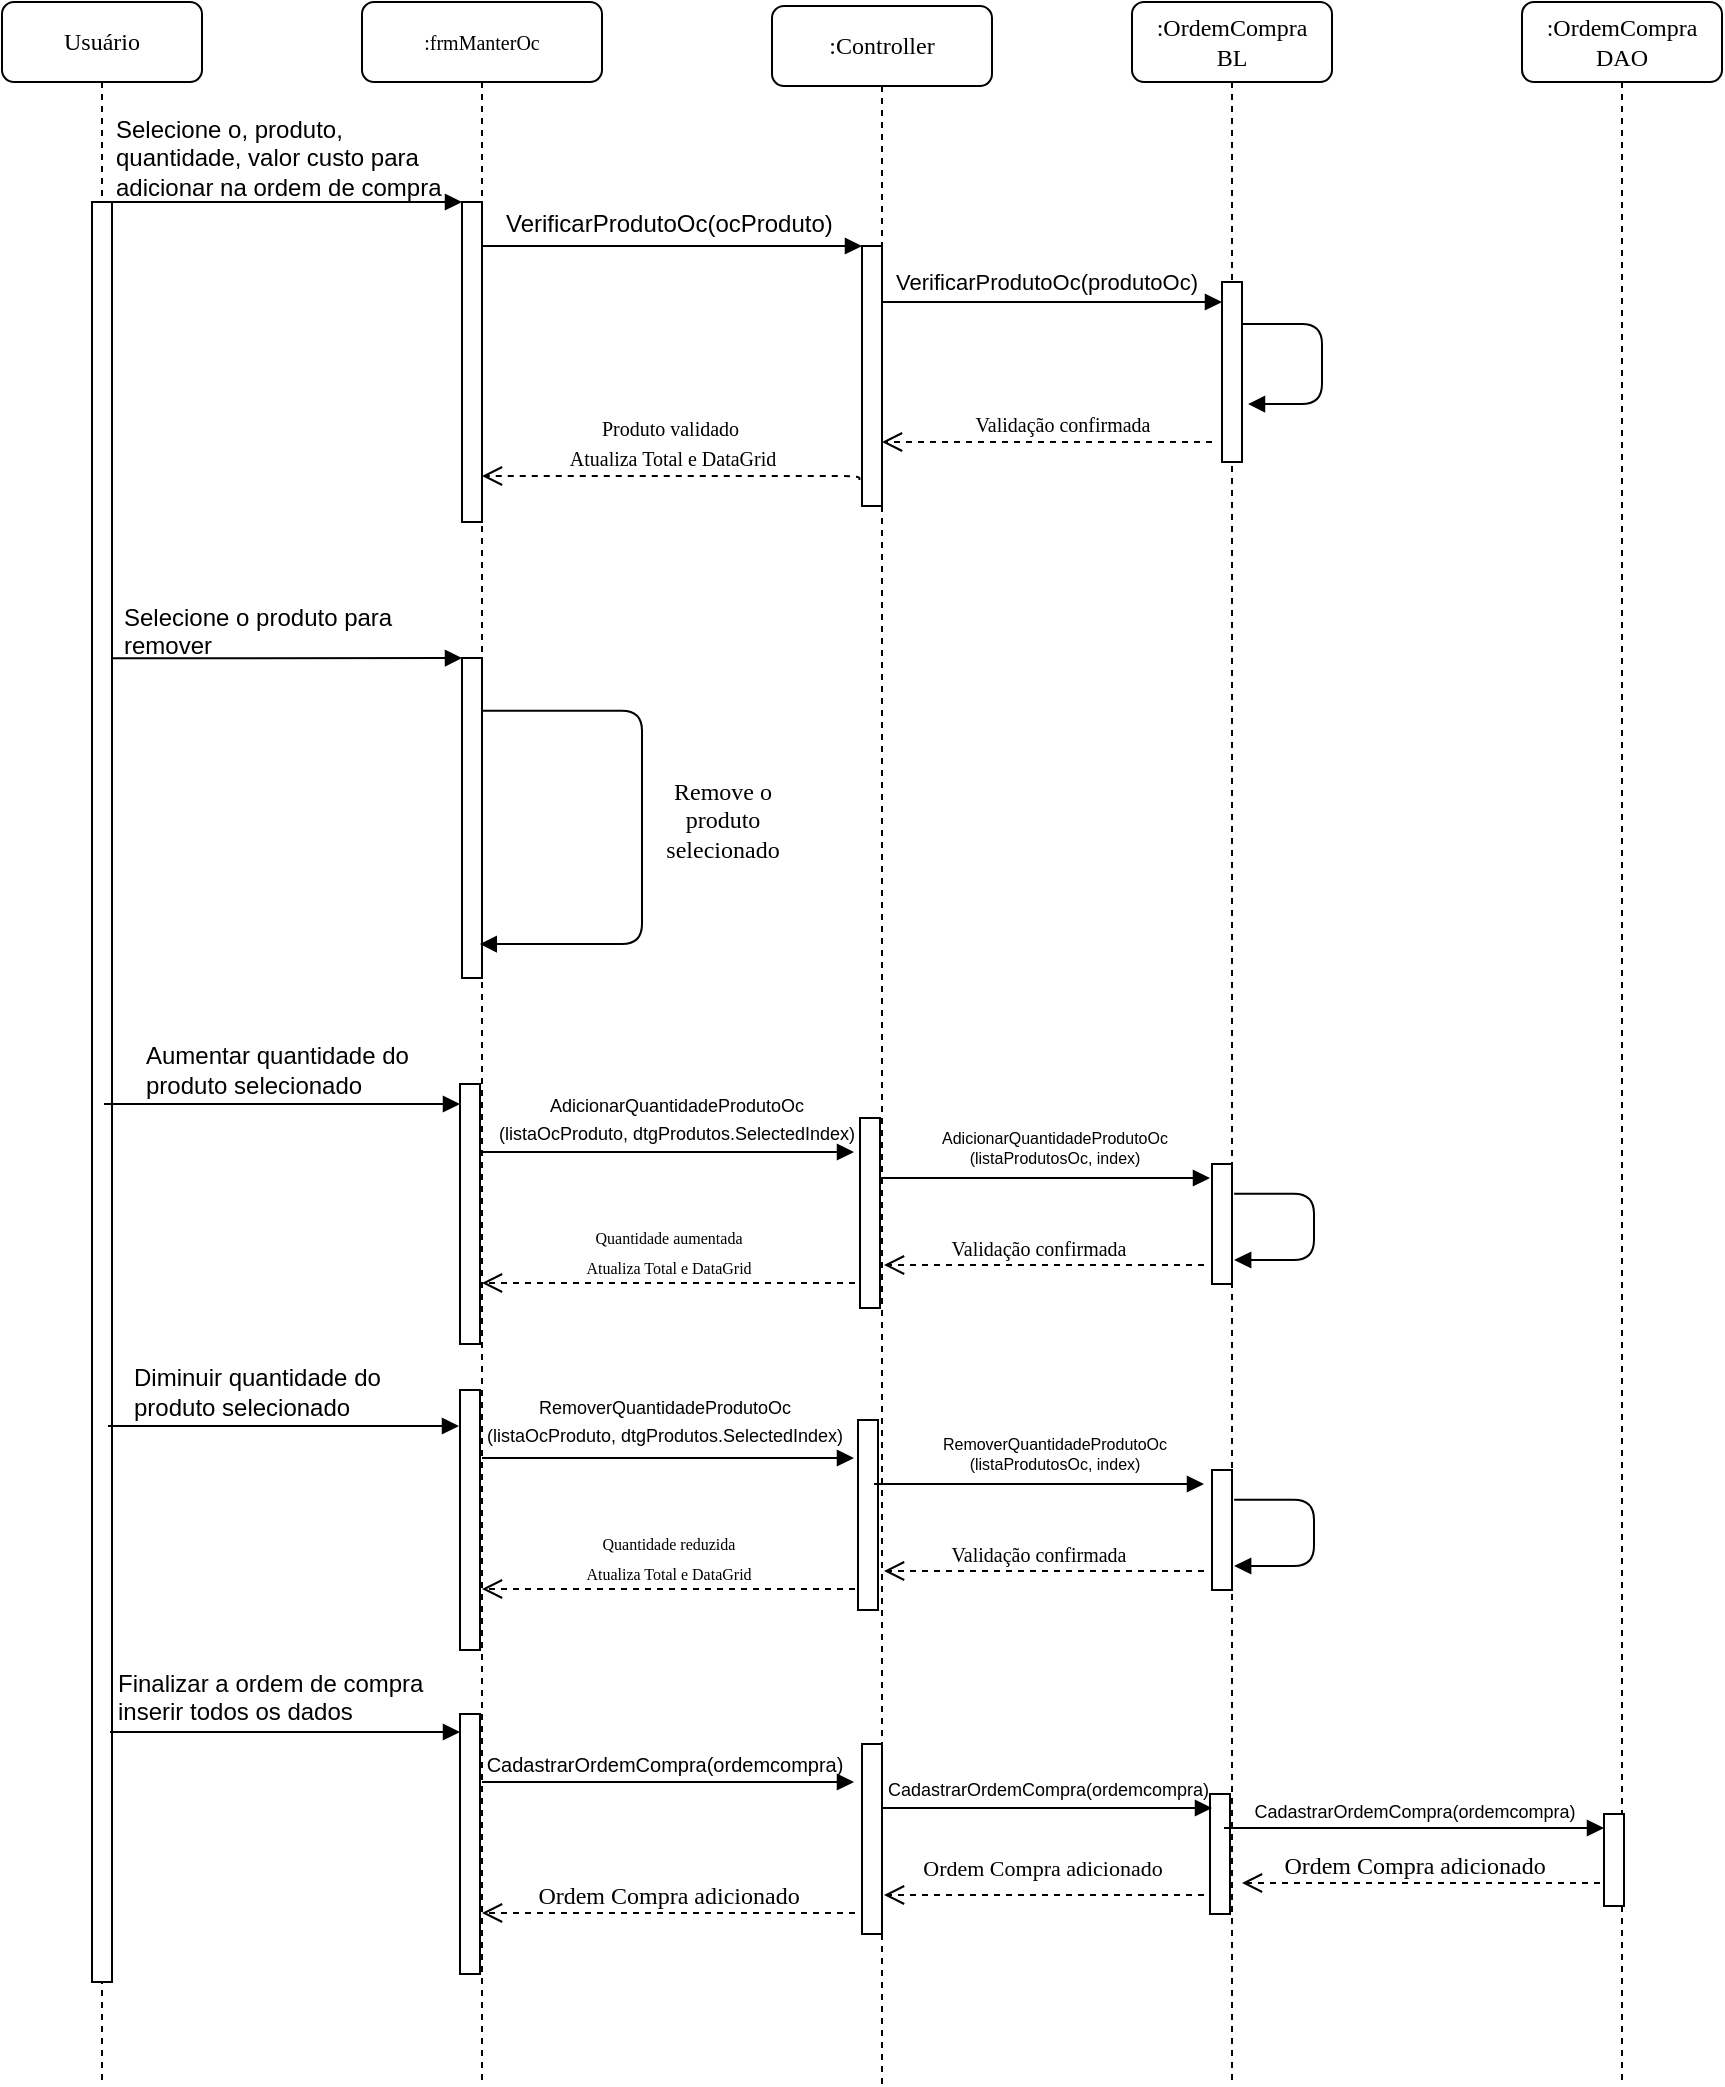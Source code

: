 <mxfile version="12.3.2" pages="1"><diagram name="Page-1" id="13e1069c-82ec-6db2-03f1-153e76fe0fe0"><mxGraphModel dx="1422" dy="846" grid="1" gridSize="10" guides="1" tooltips="1" connect="1" arrows="1" fold="1" page="1" pageScale="1" pageWidth="1100" pageHeight="850" background="#ffffff" math="0" shadow="0"><root><mxCell id="0"/><mxCell id="1" parent="0"/><mxCell id="7baba1c4bc27f4b0-2" value="&lt;font style=&quot;font-size: 10px&quot;&gt;:frmManterOc&lt;/font&gt;" style="shape=umlLifeline;perimeter=lifelinePerimeter;whiteSpace=wrap;html=1;container=1;collapsible=0;recursiveResize=0;outlineConnect=0;rounded=1;shadow=0;comic=0;labelBackgroundColor=none;strokeColor=#000000;strokeWidth=1;fillColor=#FFFFFF;fontFamily=Verdana;fontSize=12;fontColor=#000000;align=center;" parent="1" vertex="1"><mxGeometry x="260" y="39" width="120" height="1041" as="geometry"/></mxCell><mxCell id="7baba1c4bc27f4b0-10" value="" style="html=1;points=[];perimeter=orthogonalPerimeter;rounded=0;shadow=0;comic=0;labelBackgroundColor=none;strokeColor=#000000;strokeWidth=1;fillColor=#FFFFFF;fontFamily=Verdana;fontSize=12;fontColor=#000000;align=center;" parent="7baba1c4bc27f4b0-2" vertex="1"><mxGeometry x="50" y="100" width="10" height="160" as="geometry"/></mxCell><mxCell id="7baba1c4bc27f4b0-3" value=":Controller" style="shape=umlLifeline;perimeter=lifelinePerimeter;whiteSpace=wrap;html=1;container=1;collapsible=0;recursiveResize=0;outlineConnect=0;rounded=1;shadow=0;comic=0;labelBackgroundColor=none;strokeColor=#000000;strokeWidth=1;fillColor=#FFFFFF;fontFamily=Verdana;fontSize=12;fontColor=#000000;align=center;" parent="1" vertex="1"><mxGeometry x="465" y="41" width="110" height="1039" as="geometry"/></mxCell><mxCell id="7baba1c4bc27f4b0-13" value="" style="html=1;points=[];perimeter=orthogonalPerimeter;rounded=0;shadow=0;comic=0;labelBackgroundColor=none;strokeColor=#000000;strokeWidth=1;fillColor=#FFFFFF;fontFamily=Verdana;fontSize=12;fontColor=#000000;align=center;" parent="7baba1c4bc27f4b0-3" vertex="1"><mxGeometry x="45" y="120" width="10" height="130" as="geometry"/></mxCell><mxCell id="RoTzhJJw-C5BGX7JQ9Yz-21" value="" style="html=1;points=[];perimeter=orthogonalPerimeter;rounded=0;shadow=0;comic=0;labelBackgroundColor=none;strokeColor=#000000;strokeWidth=1;fillColor=#FFFFFF;fontFamily=Verdana;fontSize=12;fontColor=#000000;align=center;" parent="7baba1c4bc27f4b0-3" vertex="1"><mxGeometry x="44" y="556" width="10" height="95" as="geometry"/></mxCell><mxCell id="B5euFMMYsJQ5f6H9fYur-5" value="" style="html=1;points=[];perimeter=orthogonalPerimeter;rounded=0;shadow=0;comic=0;labelBackgroundColor=none;strokeColor=#000000;strokeWidth=1;fillColor=#FFFFFF;fontFamily=Verdana;fontSize=12;fontColor=#000000;align=center;" parent="7baba1c4bc27f4b0-3" vertex="1"><mxGeometry x="43" y="707" width="10" height="95" as="geometry"/></mxCell><mxCell id="B5euFMMYsJQ5f6H9fYur-6" value="" style="html=1;points=[];perimeter=orthogonalPerimeter;rounded=0;shadow=0;comic=0;labelBackgroundColor=none;strokeColor=#000000;strokeWidth=1;fillColor=#FFFFFF;fontFamily=Verdana;fontSize=12;fontColor=#000000;align=center;" parent="7baba1c4bc27f4b0-3" vertex="1"><mxGeometry x="220" y="732" width="10" height="60" as="geometry"/></mxCell><mxCell id="B5euFMMYsJQ5f6H9fYur-7" value="" style="html=1;verticalAlign=bottom;endArrow=block;labelBackgroundColor=none;fontFamily=Verdana;fontSize=12;edgeStyle=elbowEdgeStyle;elbow=vertical;entryX=1.107;entryY=0.8;entryDx=0;entryDy=0;entryPerimeter=0;exitX=1.107;exitY=0.248;exitDx=0;exitDy=0;exitPerimeter=0;" parent="7baba1c4bc27f4b0-3" source="B5euFMMYsJQ5f6H9fYur-6" target="B5euFMMYsJQ5f6H9fYur-6" edge="1"><mxGeometry x="0.308" y="10" relative="1" as="geometry"><mxPoint x="-384" y="708" as="sourcePoint"/><mxPoint x="-380.862" y="747.759" as="targetPoint"/><Array as="points"><mxPoint x="271" y="762"/><mxPoint x="321" y="787"/><mxPoint x="351" y="747"/><mxPoint x="306" y="786"/><mxPoint x="326" y="736"/></Array><mxPoint as="offset"/></mxGeometry></mxCell><mxCell id="B5euFMMYsJQ5f6H9fYur-8" value="" style="html=1;points=[];perimeter=orthogonalPerimeter;rounded=0;shadow=0;comic=0;labelBackgroundColor=none;strokeColor=#000000;strokeWidth=1;fillColor=#FFFFFF;fontFamily=Verdana;fontSize=12;fontColor=#000000;align=center;" parent="7baba1c4bc27f4b0-3" vertex="1"><mxGeometry x="-156" y="692" width="10" height="130" as="geometry"/></mxCell><mxCell id="B5euFMMYsJQ5f6H9fYur-10" value="" style="html=1;verticalAlign=bottom;endArrow=block;labelBackgroundColor=none;fontFamily=Verdana;fontSize=12;edgeStyle=elbowEdgeStyle;elbow=vertical;" parent="7baba1c4bc27f4b0-3" edge="1"><mxGeometry relative="1" as="geometry"><mxPoint x="-145" y="726" as="sourcePoint"/><mxPoint x="41" y="726" as="targetPoint"/></mxGeometry></mxCell><mxCell id="B5euFMMYsJQ5f6H9fYur-11" value="" style="html=1;verticalAlign=bottom;endArrow=block;labelBackgroundColor=none;fontFamily=Verdana;fontSize=12;edgeStyle=elbowEdgeStyle;elbow=vertical;" parent="7baba1c4bc27f4b0-3" edge="1"><mxGeometry relative="1" as="geometry"><mxPoint x="51" y="739" as="sourcePoint"/><mxPoint x="216" y="739" as="targetPoint"/></mxGeometry></mxCell><mxCell id="B5euFMMYsJQ5f6H9fYur-12" value="RemoverQuantidadeProdutoOc&lt;br&gt;(listaProdutosOc, index)" style="text;html=1;resizable=0;points=[];autosize=1;align=center;verticalAlign=top;spacingTop=-4;fontSize=8;" parent="7baba1c4bc27f4b0-3" vertex="1"><mxGeometry x="76" y="712" width="130" height="20" as="geometry"/></mxCell><mxCell id="B5euFMMYsJQ5f6H9fYur-13" value="&lt;span style=&quot;font-size: 10px&quot;&gt;Validação confirmada&lt;/span&gt;" style="html=1;verticalAlign=bottom;endArrow=open;dashed=1;endSize=8;labelBackgroundColor=none;fontFamily=Verdana;fontSize=12;edgeStyle=elbowEdgeStyle;elbow=vertical;" parent="7baba1c4bc27f4b0-3" edge="1"><mxGeometry x="0.043" relative="1" as="geometry"><mxPoint x="56" y="783" as="targetPoint"/><Array as="points"><mxPoint x="178" y="782.5"/></Array><mxPoint x="216" y="782.5" as="sourcePoint"/><mxPoint as="offset"/></mxGeometry></mxCell><mxCell id="B5euFMMYsJQ5f6H9fYur-14" value="&lt;span style=&quot;font-size: 8px&quot;&gt;Quantidade reduzida&lt;/span&gt;&lt;br style=&quot;font-size: 8px&quot;&gt;&lt;span style=&quot;font-size: 8px&quot;&gt;Atualiza Total e DataGrid&lt;/span&gt;" style="html=1;verticalAlign=bottom;endArrow=open;dashed=1;endSize=8;labelBackgroundColor=none;fontFamily=Verdana;fontSize=12;edgeStyle=elbowEdgeStyle;elbow=vertical;" parent="7baba1c4bc27f4b0-3" edge="1"><mxGeometry relative="1" as="geometry"><mxPoint x="-145" y="792" as="targetPoint"/><Array as="points"><mxPoint x="25.5" y="791.5"/><mxPoint x="45.5" y="830.5"/></Array><mxPoint x="41.5" y="791.5" as="sourcePoint"/></mxGeometry></mxCell><mxCell id="7baba1c4bc27f4b0-4" value=":OrdemCompra&lt;br&gt;BL" style="shape=umlLifeline;perimeter=lifelinePerimeter;whiteSpace=wrap;html=1;container=1;collapsible=0;recursiveResize=0;outlineConnect=0;rounded=1;shadow=0;comic=0;labelBackgroundColor=none;strokeColor=#000000;strokeWidth=1;fillColor=#FFFFFF;fontFamily=Verdana;fontSize=12;fontColor=#000000;align=center;" parent="1" vertex="1"><mxGeometry x="645" y="39" width="100" height="1041" as="geometry"/></mxCell><mxCell id="7baba1c4bc27f4b0-16" value="" style="html=1;points=[];perimeter=orthogonalPerimeter;rounded=0;shadow=0;comic=0;labelBackgroundColor=none;strokeColor=#000000;strokeWidth=1;fillColor=#FFFFFF;fontFamily=Verdana;fontSize=12;fontColor=#000000;align=center;" parent="7baba1c4bc27f4b0-4" vertex="1"><mxGeometry x="45" y="140" width="10" height="90" as="geometry"/></mxCell><mxCell id="RoTzhJJw-C5BGX7JQ9Yz-22" value="" style="html=1;points=[];perimeter=orthogonalPerimeter;rounded=0;shadow=0;comic=0;labelBackgroundColor=none;strokeColor=#000000;strokeWidth=1;fillColor=#FFFFFF;fontFamily=Verdana;fontSize=12;fontColor=#000000;align=center;" parent="7baba1c4bc27f4b0-4" vertex="1"><mxGeometry x="40" y="581" width="10" height="60" as="geometry"/></mxCell><mxCell id="7baba1c4bc27f4b0-20" value="" style="html=1;verticalAlign=bottom;endArrow=block;labelBackgroundColor=none;fontFamily=Verdana;fontSize=12;edgeStyle=elbowEdgeStyle;elbow=vertical;entryX=1.3;entryY=0.678;entryDx=0;entryDy=0;entryPerimeter=0;" parent="7baba1c4bc27f4b0-4" source="7baba1c4bc27f4b0-16" target="7baba1c4bc27f4b0-16" edge="1"><mxGeometry x="0.308" y="10" relative="1" as="geometry"><mxPoint x="60" y="150" as="sourcePoint"/><mxPoint x="105" y="211" as="targetPoint"/><Array as="points"><mxPoint x="95" y="161"/><mxPoint x="115" y="201"/><mxPoint x="145" y="161"/><mxPoint x="100" y="200"/><mxPoint x="120" y="150"/></Array><mxPoint as="offset"/></mxGeometry></mxCell><mxCell id="B5euFMMYsJQ5f6H9fYur-4" value="" style="html=1;verticalAlign=bottom;endArrow=block;labelBackgroundColor=none;fontFamily=Verdana;fontSize=12;edgeStyle=elbowEdgeStyle;elbow=vertical;entryX=1.107;entryY=0.8;entryDx=0;entryDy=0;entryPerimeter=0;exitX=1.107;exitY=0.248;exitDx=0;exitDy=0;exitPerimeter=0;" parent="7baba1c4bc27f4b0-4" source="RoTzhJJw-C5BGX7JQ9Yz-22" target="RoTzhJJw-C5BGX7JQ9Yz-22" edge="1"><mxGeometry x="0.308" y="10" relative="1" as="geometry"><mxPoint x="81" y="596" as="sourcePoint"/><mxPoint x="84.138" y="635.759" as="targetPoint"/><Array as="points"><mxPoint x="91" y="611"/><mxPoint x="141" y="636"/><mxPoint x="171" y="596"/><mxPoint x="126" y="635"/><mxPoint x="146" y="585"/></Array><mxPoint as="offset"/></mxGeometry></mxCell><mxCell id="7baba1c4bc27f4b0-5" value=":OrdemCompra&lt;br&gt;DAO" style="shape=umlLifeline;perimeter=lifelinePerimeter;whiteSpace=wrap;html=1;container=1;collapsible=0;recursiveResize=0;outlineConnect=0;rounded=1;shadow=0;comic=0;labelBackgroundColor=none;strokeColor=#000000;strokeWidth=1;fillColor=#FFFFFF;fontFamily=Verdana;fontSize=12;fontColor=#000000;align=center;" parent="1" vertex="1"><mxGeometry x="840" y="39" width="100" height="1041" as="geometry"/></mxCell><mxCell id="7baba1c4bc27f4b0-8" value="Usuário" style="shape=umlLifeline;perimeter=lifelinePerimeter;whiteSpace=wrap;html=1;container=1;collapsible=0;recursiveResize=0;outlineConnect=0;rounded=1;shadow=0;comic=0;labelBackgroundColor=none;strokeColor=#000000;strokeWidth=1;fillColor=#FFFFFF;fontFamily=Verdana;fontSize=12;fontColor=#000000;align=center;" parent="1" vertex="1"><mxGeometry x="80" y="39" width="100" height="1041" as="geometry"/></mxCell><mxCell id="7baba1c4bc27f4b0-9" value="" style="html=1;points=[];perimeter=orthogonalPerimeter;rounded=0;shadow=0;comic=0;labelBackgroundColor=none;strokeColor=#000000;strokeWidth=1;fillColor=#FFFFFF;fontFamily=Verdana;fontSize=12;fontColor=#000000;align=center;" parent="7baba1c4bc27f4b0-8" vertex="1"><mxGeometry x="45" y="100" width="10" height="890" as="geometry"/></mxCell><mxCell id="7baba1c4bc27f4b0-17" value="" style="html=1;verticalAlign=bottom;endArrow=block;labelBackgroundColor=none;fontFamily=Verdana;fontSize=12;edgeStyle=elbowEdgeStyle;elbow=vertical;" parent="1" source="7baba1c4bc27f4b0-13" target="7baba1c4bc27f4b0-16" edge="1"><mxGeometry relative="1" as="geometry"><mxPoint x="565" y="179" as="sourcePoint"/><Array as="points"><mxPoint x="575" y="189"/><mxPoint x="605" y="199"/><mxPoint x="515" y="179"/></Array></mxGeometry></mxCell><mxCell id="7baba1c4bc27f4b0-11" value="" style="html=1;verticalAlign=bottom;endArrow=block;entryX=0;entryY=0;labelBackgroundColor=none;fontFamily=Verdana;fontSize=12;edgeStyle=elbowEdgeStyle;elbow=vertical;" parent="1" source="7baba1c4bc27f4b0-9" target="7baba1c4bc27f4b0-10" edge="1"><mxGeometry relative="1" as="geometry"><mxPoint x="275" y="149" as="sourcePoint"/></mxGeometry></mxCell><mxCell id="7baba1c4bc27f4b0-14" value="" style="html=1;verticalAlign=bottom;endArrow=block;entryX=0;entryY=0;labelBackgroundColor=none;fontFamily=Verdana;fontSize=12;edgeStyle=elbowEdgeStyle;elbow=vertical;" parent="1" source="7baba1c4bc27f4b0-10" target="7baba1c4bc27f4b0-13" edge="1"><mxGeometry relative="1" as="geometry"><mxPoint x="425" y="159" as="sourcePoint"/></mxGeometry></mxCell><mxCell id="RoTzhJJw-C5BGX7JQ9Yz-1" value="VerificarProdutoOc(ocProduto)" style="text;html=1;resizable=0;points=[];autosize=1;align=left;verticalAlign=top;spacingTop=-4;" parent="1" vertex="1"><mxGeometry x="330" y="140" width="180" height="20" as="geometry"/></mxCell><mxCell id="RoTzhJJw-C5BGX7JQ9Yz-5" value="Selecione o, produto,&lt;br&gt;quantidade, valor custo para&amp;nbsp;&lt;br&gt;adicionar na ordem de compra" style="text;html=1;resizable=0;points=[];autosize=1;align=left;verticalAlign=top;spacingTop=-4;" parent="1" vertex="1"><mxGeometry x="135" y="93" width="180" height="40" as="geometry"/></mxCell><mxCell id="RoTzhJJw-C5BGX7JQ9Yz-6" value="VerificarProdutoOc(produtoOc)" style="text;html=1;resizable=0;points=[];autosize=1;align=left;verticalAlign=top;spacingTop=-4;fontSize=11;" parent="1" vertex="1"><mxGeometry x="525" y="170" width="170" height="10" as="geometry"/></mxCell><mxCell id="RoTzhJJw-C5BGX7JQ9Yz-12" value="&lt;span style=&quot;font-size: 10px&quot;&gt;Validação confirmada&lt;/span&gt;" style="html=1;verticalAlign=bottom;endArrow=open;dashed=1;endSize=8;labelBackgroundColor=none;fontFamily=Verdana;fontSize=12;edgeStyle=elbowEdgeStyle;elbow=vertical;" parent="1" edge="1"><mxGeometry x="-0.091" relative="1" as="geometry"><mxPoint x="520" y="259" as="targetPoint"/><Array as="points"><mxPoint x="645" y="259"/><mxPoint x="665" y="269"/><mxPoint x="645" y="309"/><mxPoint x="675" y="269"/><mxPoint x="515" y="249"/></Array><mxPoint x="685" y="259" as="sourcePoint"/><mxPoint as="offset"/></mxGeometry></mxCell><mxCell id="RoTzhJJw-C5BGX7JQ9Yz-13" value="&lt;span style=&quot;font-size: 10px&quot;&gt;Produto validado&amp;nbsp;&lt;br&gt;Atualiza Total e DataGrid&lt;br&gt;&lt;/span&gt;" style="html=1;verticalAlign=bottom;endArrow=open;dashed=1;endSize=8;labelBackgroundColor=none;fontFamily=Verdana;fontSize=12;edgeStyle=elbowEdgeStyle;elbow=vertical;exitX=-0.129;exitY=0.9;exitDx=0;exitDy=0;exitPerimeter=0;" parent="1" source="7baba1c4bc27f4b0-13" target="7baba1c4bc27f4b0-10" edge="1"><mxGeometry relative="1" as="geometry"><mxPoint x="334" y="328" as="targetPoint"/><Array as="points"><mxPoint x="515" y="276"/><mxPoint x="515" y="328"/></Array><mxPoint x="511" y="289" as="sourcePoint"/></mxGeometry></mxCell><mxCell id="RoTzhJJw-C5BGX7JQ9Yz-14" value="" style="html=1;verticalAlign=bottom;endArrow=block;labelBackgroundColor=none;fontFamily=Verdana;fontSize=12;edgeStyle=elbowEdgeStyle;elbow=vertical;" parent="1" target="RoTzhJJw-C5BGX7JQ9Yz-16" edge="1"><mxGeometry relative="1" as="geometry"><mxPoint x="131" y="590" as="sourcePoint"/><mxPoint x="301" y="600" as="targetPoint"/><Array as="points"><mxPoint x="281" y="590"/></Array></mxGeometry></mxCell><mxCell id="RoTzhJJw-C5BGX7JQ9Yz-15" value="Aumentar quantidade do&amp;nbsp;&lt;br&gt;produto selecionado" style="text;html=1;resizable=0;points=[];autosize=1;align=left;verticalAlign=middle;spacingTop=-4;" parent="1" vertex="1"><mxGeometry x="150" y="560" width="150" height="30" as="geometry"/></mxCell><mxCell id="RoTzhJJw-C5BGX7JQ9Yz-16" value="" style="html=1;points=[];perimeter=orthogonalPerimeter;rounded=0;shadow=0;comic=0;labelBackgroundColor=none;strokeColor=#000000;strokeWidth=1;fillColor=#FFFFFF;fontFamily=Verdana;fontSize=12;fontColor=#000000;align=center;" parent="1" vertex="1"><mxGeometry x="309" y="580" width="10" height="130" as="geometry"/></mxCell><mxCell id="RoTzhJJw-C5BGX7JQ9Yz-24" value="&lt;font style=&quot;font-size: 9px&quot;&gt;AdicionarQuantidadeProdutoOc&lt;br&gt;(listaOcProduto, dtgProdutos.SelectedIndex)&lt;/font&gt;" style="text;html=1;resizable=0;points=[];autosize=1;align=center;verticalAlign=top;spacingTop=-4;" parent="1" vertex="1"><mxGeometry x="322" y="580" width="190" height="30" as="geometry"/></mxCell><mxCell id="RoTzhJJw-C5BGX7JQ9Yz-25" value="" style="html=1;verticalAlign=bottom;endArrow=block;labelBackgroundColor=none;fontFamily=Verdana;fontSize=12;edgeStyle=elbowEdgeStyle;elbow=vertical;" parent="1" edge="1"><mxGeometry relative="1" as="geometry"><mxPoint x="320" y="614" as="sourcePoint"/><mxPoint x="506" y="614" as="targetPoint"/></mxGeometry></mxCell><mxCell id="RoTzhJJw-C5BGX7JQ9Yz-26" value="" style="html=1;verticalAlign=bottom;endArrow=block;labelBackgroundColor=none;fontFamily=Verdana;fontSize=12;edgeStyle=elbowEdgeStyle;elbow=vertical;" parent="1" edge="1"><mxGeometry relative="1" as="geometry"><mxPoint x="519" y="627" as="sourcePoint"/><mxPoint x="684" y="627" as="targetPoint"/></mxGeometry></mxCell><mxCell id="RoTzhJJw-C5BGX7JQ9Yz-27" value="&lt;span style=&quot;font-size: 8px&quot;&gt;AdicionarQuantidadeProdutoOc&lt;/span&gt;&lt;br style=&quot;font-size: 8px&quot;&gt;(listaProdutosOc, index)" style="text;html=1;resizable=0;points=[];autosize=1;align=center;verticalAlign=top;spacingTop=-4;fontSize=8;" parent="1" vertex="1"><mxGeometry x="541" y="600" width="130" height="20" as="geometry"/></mxCell><mxCell id="RoTzhJJw-C5BGX7JQ9Yz-33" value="&lt;span style=&quot;font-size: 10px&quot;&gt;Validação confirmada&lt;/span&gt;" style="html=1;verticalAlign=bottom;endArrow=open;dashed=1;endSize=8;labelBackgroundColor=none;fontFamily=Verdana;fontSize=12;edgeStyle=elbowEdgeStyle;elbow=vertical;" parent="1" edge="1"><mxGeometry x="0.043" relative="1" as="geometry"><mxPoint x="521" y="671" as="targetPoint"/><Array as="points"><mxPoint x="643" y="670.5"/></Array><mxPoint x="681" y="670.5" as="sourcePoint"/><mxPoint as="offset"/></mxGeometry></mxCell><mxCell id="RoTzhJJw-C5BGX7JQ9Yz-35" value="&lt;span style=&quot;font-size: 8px&quot;&gt;Quantidade aumentada&lt;/span&gt;&lt;br style=&quot;font-size: 8px&quot;&gt;&lt;span style=&quot;font-size: 8px&quot;&gt;Atualiza Total e DataGrid&lt;/span&gt;" style="html=1;verticalAlign=bottom;endArrow=open;dashed=1;endSize=8;labelBackgroundColor=none;fontFamily=Verdana;fontSize=12;edgeStyle=elbowEdgeStyle;elbow=vertical;" parent="1" edge="1"><mxGeometry relative="1" as="geometry"><mxPoint x="320" y="680" as="targetPoint"/><Array as="points"><mxPoint x="490.5" y="679.5"/><mxPoint x="510.5" y="718.5"/></Array><mxPoint x="506.5" y="679.5" as="sourcePoint"/></mxGeometry></mxCell><mxCell id="RoTzhJJw-C5BGX7JQ9Yz-68" value="" style="html=1;points=[];perimeter=orthogonalPerimeter;rounded=0;shadow=0;comic=0;labelBackgroundColor=none;strokeColor=#000000;strokeWidth=1;fillColor=#FFFFFF;fontFamily=Verdana;fontSize=12;fontColor=#000000;align=center;" parent="1" vertex="1"><mxGeometry x="510" y="910" width="10" height="95" as="geometry"/></mxCell><mxCell id="RoTzhJJw-C5BGX7JQ9Yz-69" value="" style="html=1;points=[];perimeter=orthogonalPerimeter;rounded=0;shadow=0;comic=0;labelBackgroundColor=none;strokeColor=#000000;strokeWidth=1;fillColor=#FFFFFF;fontFamily=Verdana;fontSize=12;fontColor=#000000;align=center;" parent="1" vertex="1"><mxGeometry x="684" y="935" width="10" height="60" as="geometry"/></mxCell><mxCell id="RoTzhJJw-C5BGX7JQ9Yz-70" value="" style="html=1;points=[];perimeter=orthogonalPerimeter;rounded=0;shadow=0;comic=0;labelBackgroundColor=none;strokeColor=#000000;strokeWidth=1;fillColor=#FFFFFF;fontFamily=Verdana;fontSize=12;fontColor=#000000;align=center;" parent="1" vertex="1"><mxGeometry x="881" y="945" width="10" height="46" as="geometry"/></mxCell><mxCell id="RoTzhJJw-C5BGX7JQ9Yz-71" value="" style="html=1;verticalAlign=bottom;endArrow=block;labelBackgroundColor=none;fontFamily=Verdana;fontSize=12;edgeStyle=elbowEdgeStyle;elbow=vertical;" parent="1" target="RoTzhJJw-C5BGX7JQ9Yz-73" edge="1"><mxGeometry relative="1" as="geometry"><mxPoint x="134" y="904" as="sourcePoint"/><mxPoint x="301" y="915" as="targetPoint"/><Array as="points"/></mxGeometry></mxCell><mxCell id="RoTzhJJw-C5BGX7JQ9Yz-72" value="Finalizar a ordem de compra&lt;br&gt;inserir todos os dados" style="text;html=1;resizable=0;points=[];autosize=1;align=left;verticalAlign=top;spacingTop=-4;" parent="1" vertex="1"><mxGeometry x="136" y="870" width="170" height="30" as="geometry"/></mxCell><mxCell id="RoTzhJJw-C5BGX7JQ9Yz-73" value="" style="html=1;points=[];perimeter=orthogonalPerimeter;rounded=0;shadow=0;comic=0;labelBackgroundColor=none;strokeColor=#000000;strokeWidth=1;fillColor=#FFFFFF;fontFamily=Verdana;fontSize=12;fontColor=#000000;align=center;" parent="1" vertex="1"><mxGeometry x="309" y="895" width="10" height="130" as="geometry"/></mxCell><mxCell id="RoTzhJJw-C5BGX7JQ9Yz-74" value="&lt;font style=&quot;font-size: 10px&quot;&gt;CadastrarOrdemCompra(ordemcompra)&lt;/font&gt;" style="text;html=1;resizable=0;points=[];autosize=1;align=center;verticalAlign=top;spacingTop=-4;" parent="1" vertex="1"><mxGeometry x="316" y="910" width="190" height="20" as="geometry"/></mxCell><mxCell id="RoTzhJJw-C5BGX7JQ9Yz-75" value="" style="html=1;verticalAlign=bottom;endArrow=block;entryX=0;entryY=0;labelBackgroundColor=none;fontFamily=Verdana;fontSize=12;edgeStyle=elbowEdgeStyle;elbow=vertical;" parent="1" edge="1"><mxGeometry relative="1" as="geometry"><mxPoint x="320" y="929" as="sourcePoint"/><mxPoint x="506" y="929" as="targetPoint"/></mxGeometry></mxCell><mxCell id="RoTzhJJw-C5BGX7JQ9Yz-76" value="" style="html=1;verticalAlign=bottom;endArrow=block;labelBackgroundColor=none;fontFamily=Verdana;fontSize=12;edgeStyle=elbowEdgeStyle;elbow=vertical;" parent="1" edge="1"><mxGeometry relative="1" as="geometry"><mxPoint x="520" y="942" as="sourcePoint"/><mxPoint x="685" y="942" as="targetPoint"/></mxGeometry></mxCell><mxCell id="RoTzhJJw-C5BGX7JQ9Yz-77" value="&lt;span style=&quot;text-align: center&quot;&gt;&lt;font style=&quot;font-size: 9px&quot;&gt;CadastrarOrdemCompra(ordemcompra)&lt;/font&gt;&lt;/span&gt;" style="text;html=1;resizable=0;points=[];autosize=1;align=left;verticalAlign=top;spacingTop=-4;" parent="1" vertex="1"><mxGeometry x="521" y="921.5" width="180" height="20" as="geometry"/></mxCell><mxCell id="RoTzhJJw-C5BGX7JQ9Yz-78" value="&lt;span style=&quot;font-size: 9px&quot;&gt;CadastrarOrdemCompra(ordemcompra)&lt;/span&gt;" style="text;html=1;resizable=0;points=[];autosize=1;align=center;verticalAlign=top;spacingTop=-4;" parent="1" vertex="1"><mxGeometry x="696" y="932.5" width="180" height="20" as="geometry"/></mxCell><mxCell id="RoTzhJJw-C5BGX7JQ9Yz-79" value="" style="html=1;verticalAlign=bottom;endArrow=block;labelBackgroundColor=none;fontFamily=Verdana;fontSize=12;edgeStyle=elbowEdgeStyle;elbow=vertical;" parent="1" edge="1"><mxGeometry x="0.308" y="10" relative="1" as="geometry"><mxPoint x="691" y="952" as="sourcePoint"/><mxPoint x="881.0" y="952" as="targetPoint"/><Array as="points"><mxPoint x="811" y="952"/><mxPoint x="741" y="972"/><mxPoint x="761" y="922"/></Array><mxPoint as="offset"/></mxGeometry></mxCell><mxCell id="RoTzhJJw-C5BGX7JQ9Yz-80" value="Ordem Compra adicionado" style="html=1;verticalAlign=bottom;endArrow=open;dashed=1;endSize=8;labelBackgroundColor=none;fontFamily=Verdana;fontSize=12;edgeStyle=elbowEdgeStyle;elbow=vertical;" parent="1" edge="1"><mxGeometry x="0.043" relative="1" as="geometry"><mxPoint x="700" y="980" as="targetPoint"/><Array as="points"><mxPoint x="841" y="979.5"/></Array><mxPoint x="879" y="979.5" as="sourcePoint"/><mxPoint as="offset"/></mxGeometry></mxCell><mxCell id="RoTzhJJw-C5BGX7JQ9Yz-81" value="&lt;font style=&quot;font-size: 11px&quot;&gt;Ordem Compra adicionado&lt;/font&gt;" style="html=1;verticalAlign=bottom;endArrow=open;dashed=1;endSize=8;labelBackgroundColor=none;fontFamily=Verdana;fontSize=12;edgeStyle=elbowEdgeStyle;elbow=vertical;" parent="1" edge="1"><mxGeometry x="0.009" y="-5" relative="1" as="geometry"><mxPoint x="521" y="986" as="targetPoint"/><Array as="points"><mxPoint x="643" y="985.5"/></Array><mxPoint x="681" y="985.5" as="sourcePoint"/><mxPoint as="offset"/></mxGeometry></mxCell><mxCell id="RoTzhJJw-C5BGX7JQ9Yz-82" value="Ordem Compra adicionado" style="html=1;verticalAlign=bottom;endArrow=open;dashed=1;endSize=8;labelBackgroundColor=none;fontFamily=Verdana;fontSize=12;edgeStyle=elbowEdgeStyle;elbow=vertical;" parent="1" edge="1"><mxGeometry relative="1" as="geometry"><mxPoint x="320" y="995" as="targetPoint"/><Array as="points"><mxPoint x="490.5" y="994.5"/><mxPoint x="510.5" y="1033.5"/></Array><mxPoint x="506.5" y="994.5" as="sourcePoint"/></mxGeometry></mxCell><mxCell id="B5euFMMYsJQ5f6H9fYur-25" value="Diminuir quantidade do&amp;nbsp;&lt;br&gt;produto selecionado" style="text;html=1;resizable=0;points=[];autosize=1;align=left;verticalAlign=middle;spacingTop=-4;" parent="1" vertex="1"><mxGeometry x="143.5" y="721" width="140" height="30" as="geometry"/></mxCell><mxCell id="B5euFMMYsJQ5f6H9fYur-26" value="" style="html=1;verticalAlign=bottom;endArrow=block;labelBackgroundColor=none;fontFamily=Verdana;fontSize=12;edgeStyle=elbowEdgeStyle;elbow=vertical;" parent="1" edge="1"><mxGeometry relative="1" as="geometry"><mxPoint x="133" y="751" as="sourcePoint"/><mxPoint x="308.5" y="751.0" as="targetPoint"/><Array as="points"><mxPoint x="283.5" y="751"/></Array></mxGeometry></mxCell><mxCell id="B5euFMMYsJQ5f6H9fYur-9" value="&lt;font style=&quot;font-size: 9px&quot;&gt;RemoverQuantidadeProdutoOc&lt;br&gt;(listaOcProduto, dtgProdutos.SelectedIndex)&lt;/font&gt;" style="text;html=1;resizable=0;points=[];autosize=1;align=center;verticalAlign=top;spacingTop=-4;" parent="1" vertex="1"><mxGeometry x="316" y="731" width="190" height="30" as="geometry"/></mxCell><mxCell id="B5euFMMYsJQ5f6H9fYur-28" value="" style="html=1;points=[];perimeter=orthogonalPerimeter;rounded=0;shadow=0;comic=0;labelBackgroundColor=none;strokeColor=#000000;strokeWidth=1;fillColor=#FFFFFF;fontFamily=Verdana;fontSize=12;fontColor=#000000;align=center;" parent="1" vertex="1"><mxGeometry x="310" y="367" width="10" height="160" as="geometry"/></mxCell><mxCell id="B5euFMMYsJQ5f6H9fYur-33" value="" style="html=1;verticalAlign=bottom;endArrow=block;entryX=0;entryY=0;labelBackgroundColor=none;fontFamily=Verdana;fontSize=12;edgeStyle=elbowEdgeStyle;elbow=vertical;" parent="1" target="B5euFMMYsJQ5f6H9fYur-28" edge="1"><mxGeometry relative="1" as="geometry"><mxPoint x="135" y="367.167" as="sourcePoint"/></mxGeometry></mxCell><mxCell id="B5euFMMYsJQ5f6H9fYur-36" value="Selecione o produto para&lt;br&gt;remover" style="text;html=1;resizable=0;points=[];autosize=1;align=left;verticalAlign=top;spacingTop=-4;" parent="1" vertex="1"><mxGeometry x="138.5" y="337" width="150" height="30" as="geometry"/></mxCell><mxCell id="B5euFMMYsJQ5f6H9fYur-42" value="Remove o &lt;br&gt;produto &lt;br&gt;selecionado" style="html=1;verticalAlign=bottom;endArrow=block;labelBackgroundColor=none;fontFamily=Verdana;fontSize=12;edgeStyle=elbowEdgeStyle;elbow=vertical;entryX=0.889;entryY=0.894;entryDx=0;entryDy=0;entryPerimeter=0;exitX=0.973;exitY=0.165;exitDx=0;exitDy=0;exitPerimeter=0;" parent="1" source="B5euFMMYsJQ5f6H9fYur-28" target="B5euFMMYsJQ5f6H9fYur-28" edge="1"><mxGeometry x="0.141" y="40" relative="1" as="geometry"><mxPoint x="360" y="420" as="sourcePoint"/><mxPoint x="363.138" y="459.759" as="targetPoint"/><Array as="points"><mxPoint x="400" y="420"/><mxPoint x="420" y="460"/><mxPoint x="450" y="420"/><mxPoint x="405" y="459"/><mxPoint x="425" y="409"/></Array><mxPoint as="offset"/></mxGeometry></mxCell></root></mxGraphModel></diagram></mxfile>